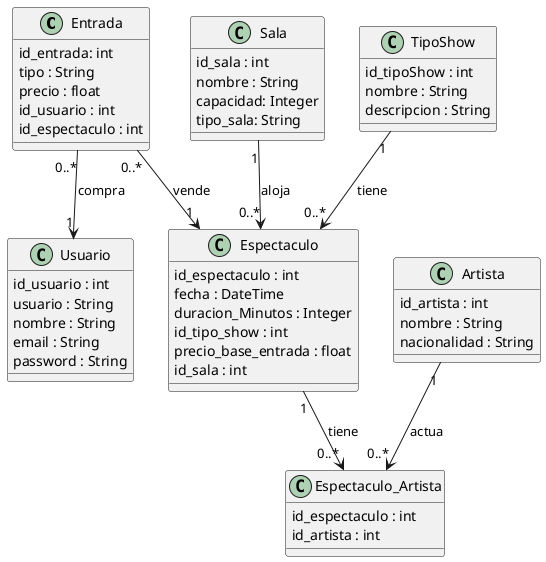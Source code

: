 @startuml
Entrada "0..*" --> "1" Usuario : compra
Entrada "0..*" --> "1" Espectaculo : vende
Artista "1"--> "0..*" Espectaculo_Artista : actua
Espectaculo "1"--> "0..*" Espectaculo_Artista : tiene
Sala "1" --> "0..*" Espectaculo : aloja
TipoShow "1" --> "0..*" Espectaculo : tiene

class Usuario {
  id_usuario : int
  usuario : String
  nombre : String
  email : String
  password : String
}

class Espectaculo {
    id_espectaculo : int 
    fecha : DateTime
    duracion_Minutos : Integer
    id_tipo_show : int 
    precio_base_entrada : float
    id_sala : int
}
class TipoShow {
    id_tipoShow : int
    nombre : String
    descripcion : String
}
class Sala{
    id_sala : int
    nombre : String 
    capacidad: Integer
    tipo_sala: String
}
class Entrada{
    id_entrada: int
    tipo : String
    precio : float
    id_usuario : int
    id_espectaculo : int
}
class Artista{
    id_artista : int
    nombre : String
    nacionalidad : String
}
class Espectaculo_Artista {
    id_espectaculo : int
    id_artista : int
}

@enduml